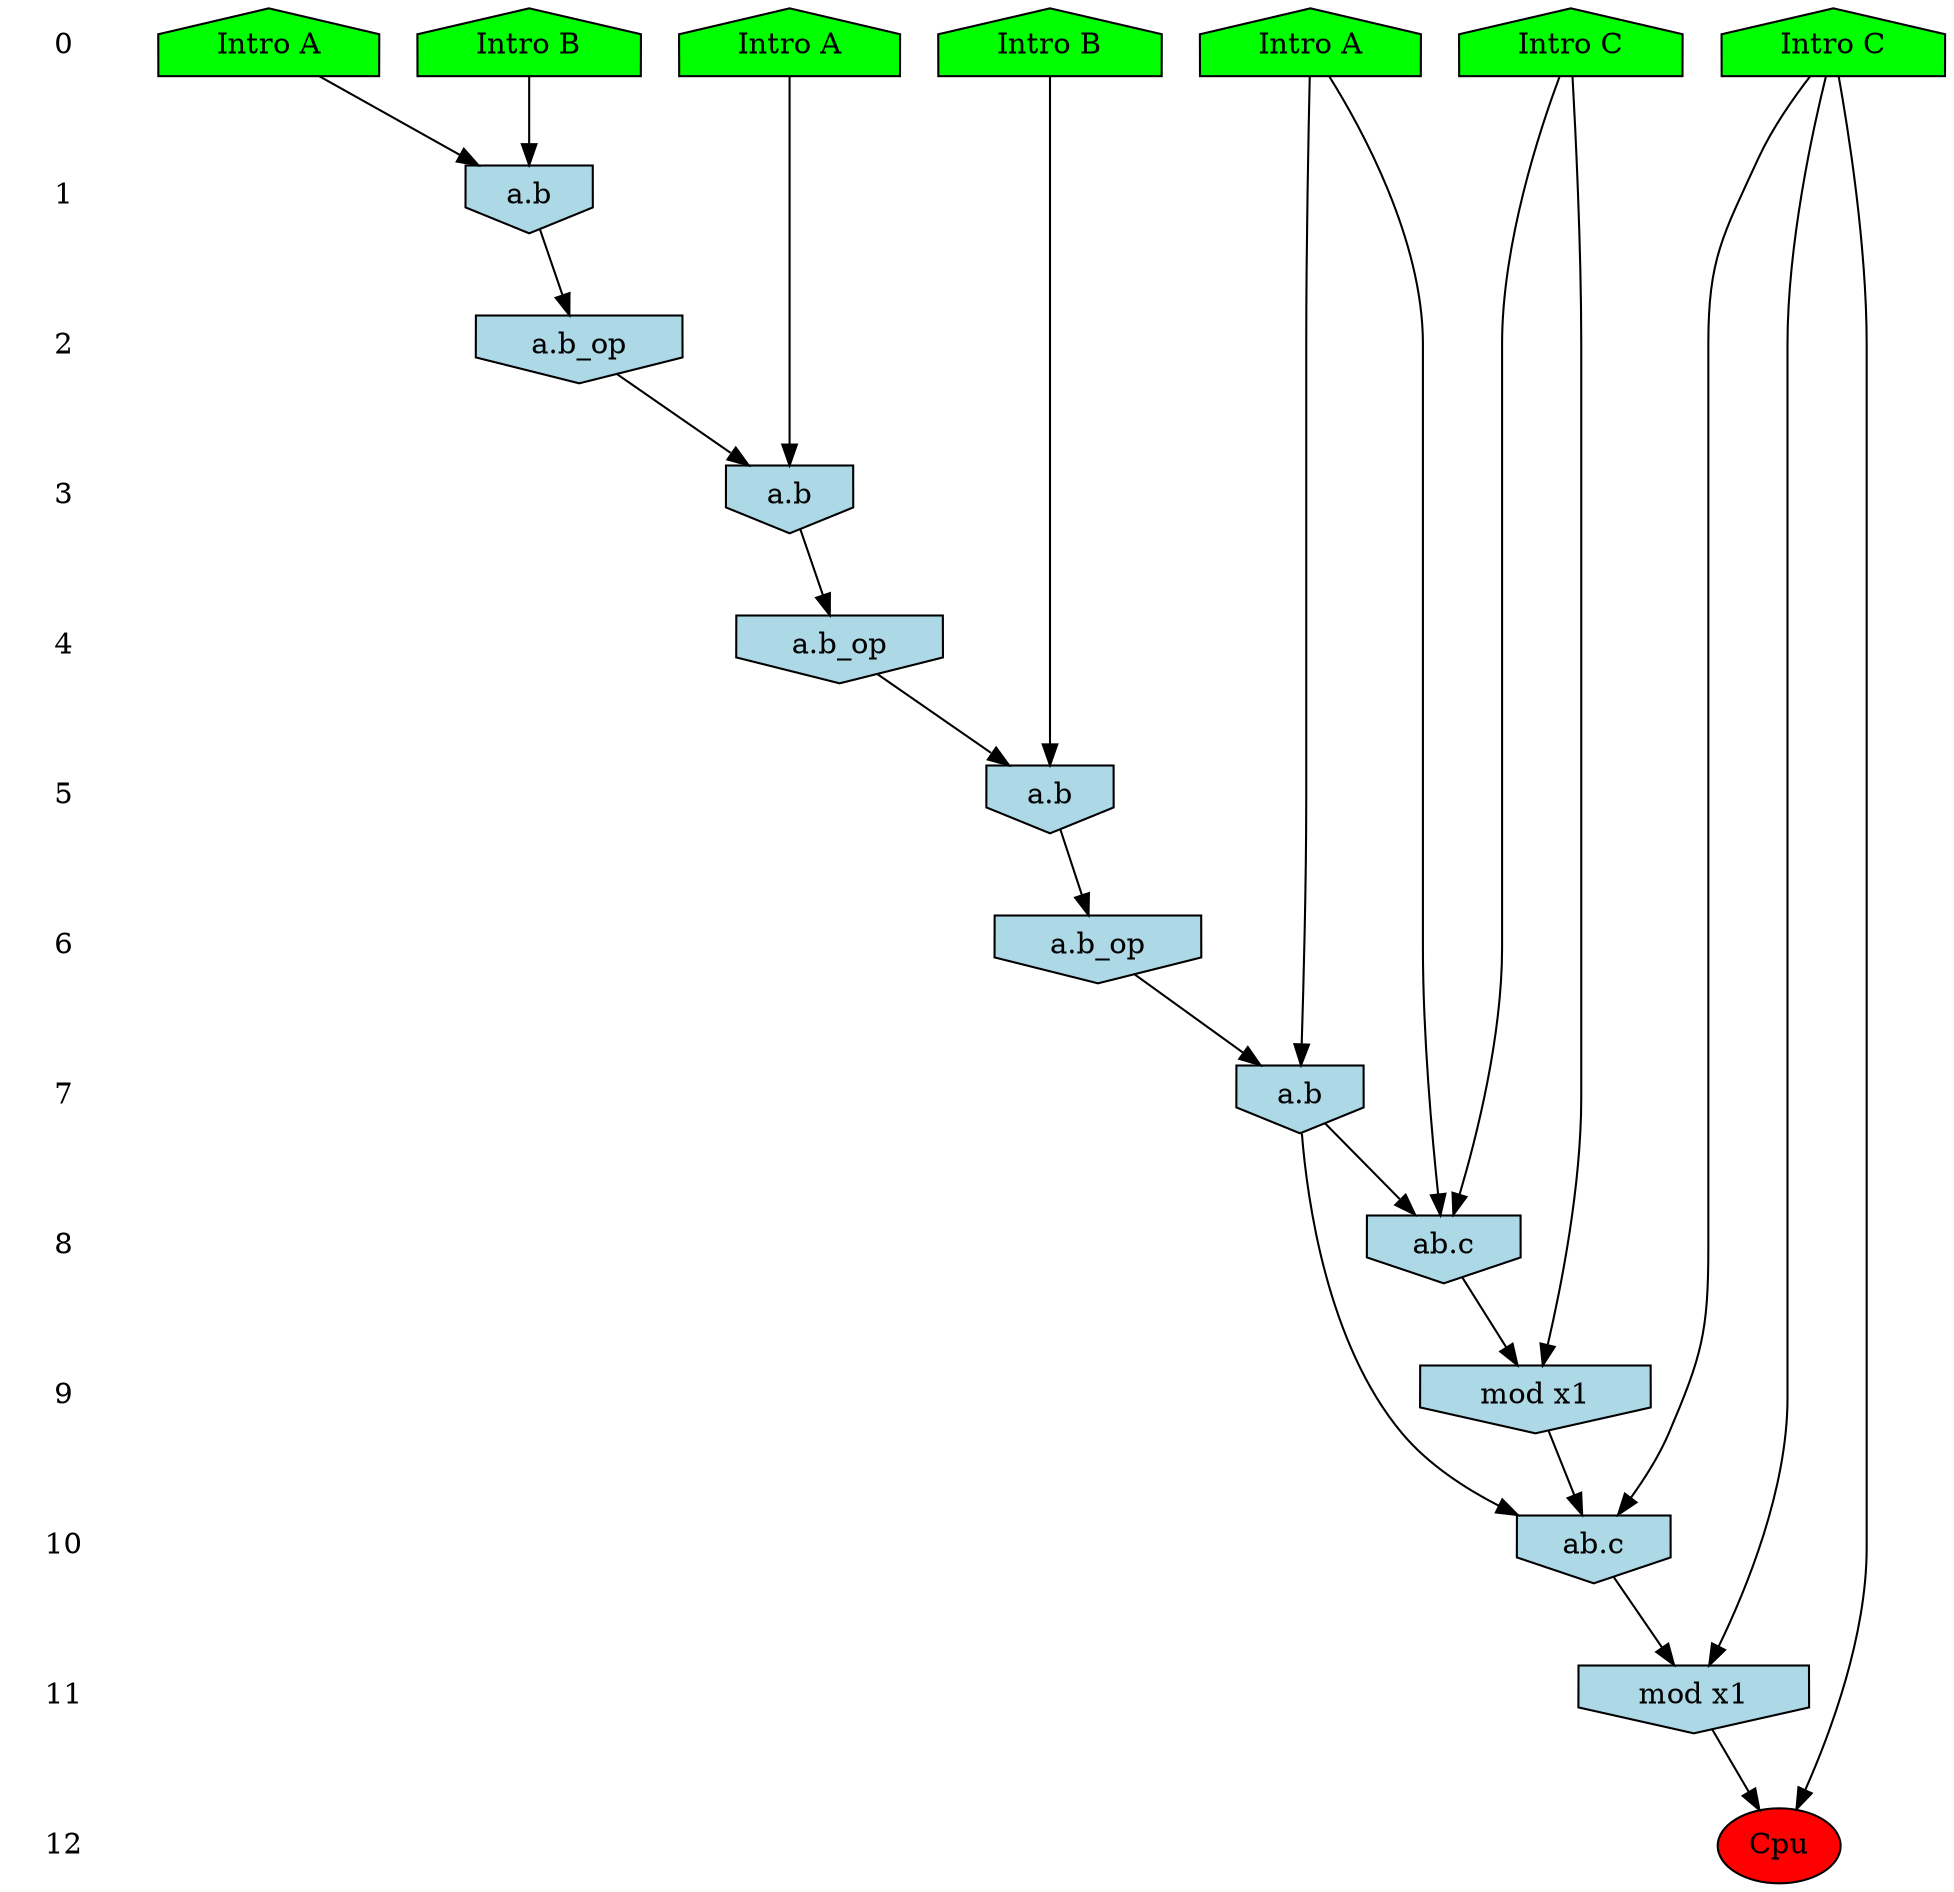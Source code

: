 /* Compression of 1 causal flows obtained in average at 2.000870E+01 t.u */
/* Compressed causal flows were: [3707] */
digraph G{
 ranksep=.5 ; 
{ rank = same ; "0" [shape=plaintext] ; node_1 [label ="Intro A", shape=house, style=filled, fillcolor=green] ;
node_2 [label ="Intro B", shape=house, style=filled, fillcolor=green] ;
node_3 [label ="Intro A", shape=house, style=filled, fillcolor=green] ;
node_4 [label ="Intro B", shape=house, style=filled, fillcolor=green] ;
node_5 [label ="Intro A", shape=house, style=filled, fillcolor=green] ;
node_6 [label ="Intro C", shape=house, style=filled, fillcolor=green] ;
node_7 [label ="Intro C", shape=house, style=filled, fillcolor=green] ;
}
{ rank = same ; "1" [shape=plaintext] ; node_8 [label="a.b", shape=invhouse, style=filled, fillcolor = lightblue] ;
}
{ rank = same ; "2" [shape=plaintext] ; node_9 [label="a.b_op", shape=invhouse, style=filled, fillcolor = lightblue] ;
}
{ rank = same ; "3" [shape=plaintext] ; node_10 [label="a.b", shape=invhouse, style=filled, fillcolor = lightblue] ;
}
{ rank = same ; "4" [shape=plaintext] ; node_11 [label="a.b_op", shape=invhouse, style=filled, fillcolor = lightblue] ;
}
{ rank = same ; "5" [shape=plaintext] ; node_12 [label="a.b", shape=invhouse, style=filled, fillcolor = lightblue] ;
}
{ rank = same ; "6" [shape=plaintext] ; node_13 [label="a.b_op", shape=invhouse, style=filled, fillcolor = lightblue] ;
}
{ rank = same ; "7" [shape=plaintext] ; node_14 [label="a.b", shape=invhouse, style=filled, fillcolor = lightblue] ;
}
{ rank = same ; "8" [shape=plaintext] ; node_15 [label="ab.c", shape=invhouse, style=filled, fillcolor = lightblue] ;
}
{ rank = same ; "9" [shape=plaintext] ; node_16 [label="mod x1", shape=invhouse, style=filled, fillcolor = lightblue] ;
}
{ rank = same ; "10" [shape=plaintext] ; node_17 [label="ab.c", shape=invhouse, style=filled, fillcolor = lightblue] ;
}
{ rank = same ; "11" [shape=plaintext] ; node_18 [label="mod x1", shape=invhouse, style=filled, fillcolor = lightblue] ;
}
{ rank = same ; "12" [shape=plaintext] ; node_19 [label ="Cpu", style=filled, fillcolor=red] ;
}
"0" -> "1" [style="invis"]; 
"1" -> "2" [style="invis"]; 
"2" -> "3" [style="invis"]; 
"3" -> "4" [style="invis"]; 
"4" -> "5" [style="invis"]; 
"5" -> "6" [style="invis"]; 
"6" -> "7" [style="invis"]; 
"7" -> "8" [style="invis"]; 
"8" -> "9" [style="invis"]; 
"9" -> "10" [style="invis"]; 
"10" -> "11" [style="invis"]; 
"11" -> "12" [style="invis"]; 
node_2 -> node_8
node_3 -> node_8
node_8 -> node_9
node_1 -> node_10
node_9 -> node_10
node_10 -> node_11
node_4 -> node_12
node_11 -> node_12
node_12 -> node_13
node_5 -> node_14
node_13 -> node_14
node_5 -> node_15
node_6 -> node_15
node_14 -> node_15
node_6 -> node_16
node_15 -> node_16
node_7 -> node_17
node_14 -> node_17
node_16 -> node_17
node_7 -> node_18
node_17 -> node_18
node_7 -> node_19
node_18 -> node_19
}
/*
 Dot generation time: 0.000108
*/